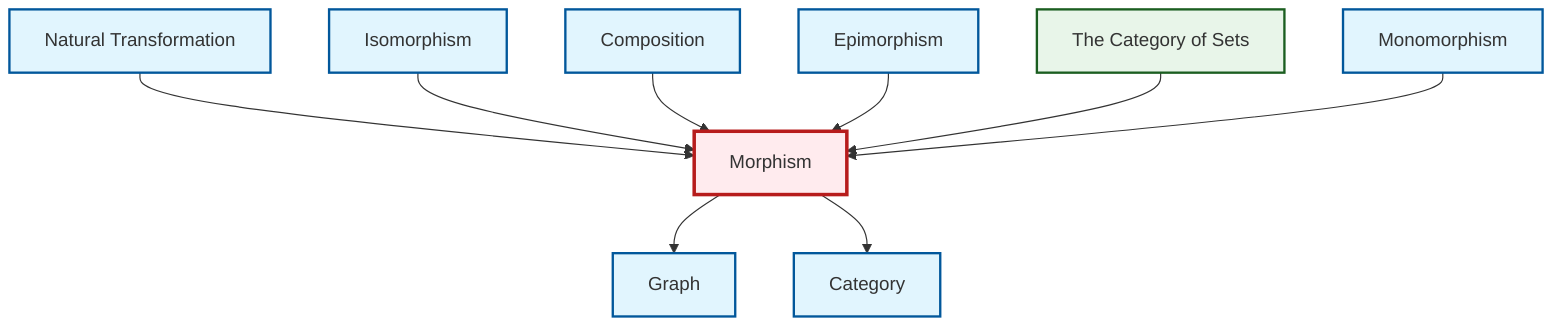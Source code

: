 graph TD
    classDef definition fill:#e1f5fe,stroke:#01579b,stroke-width:2px
    classDef theorem fill:#f3e5f5,stroke:#4a148c,stroke-width:2px
    classDef axiom fill:#fff3e0,stroke:#e65100,stroke-width:2px
    classDef example fill:#e8f5e9,stroke:#1b5e20,stroke-width:2px
    classDef current fill:#ffebee,stroke:#b71c1c,stroke-width:3px
    def-graph["Graph"]:::definition
    ex-set-category["The Category of Sets"]:::example
    def-natural-transformation["Natural Transformation"]:::definition
    def-category["Category"]:::definition
    def-monomorphism["Monomorphism"]:::definition
    def-isomorphism["Isomorphism"]:::definition
    def-morphism["Morphism"]:::definition
    def-epimorphism["Epimorphism"]:::definition
    def-composition["Composition"]:::definition
    def-natural-transformation --> def-morphism
    def-morphism --> def-graph
    def-isomorphism --> def-morphism
    def-composition --> def-morphism
    def-epimorphism --> def-morphism
    def-morphism --> def-category
    ex-set-category --> def-morphism
    def-monomorphism --> def-morphism
    class def-morphism current